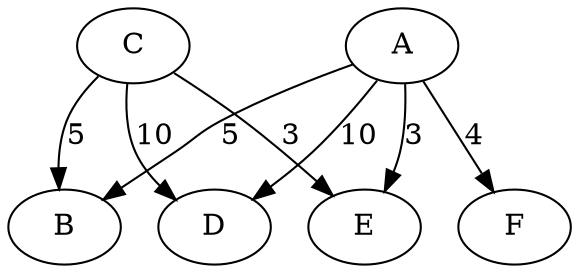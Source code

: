 digraph G {
A -> B [ label="5" ];
A -> D [ label="10" ];
A -> E [ label="3" ];
A -> F [ label="4" ];
C -> B [ label="5" ];
C -> D [ label="10" ];
C -> E [ label="3" ];
}
